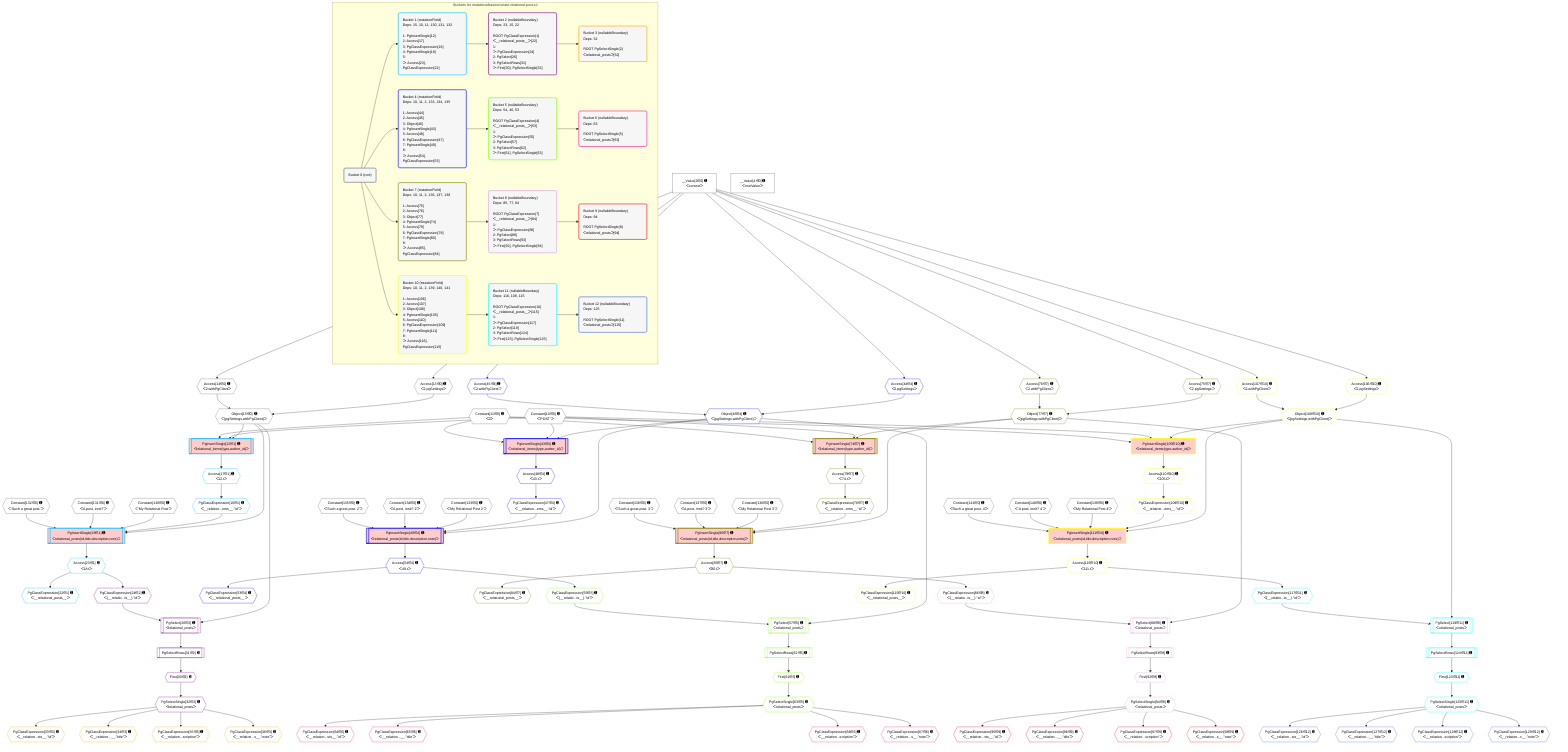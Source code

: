 %%{init: {'themeVariables': { 'fontSize': '12px'}}}%%
graph TD
    classDef path fill:#eee,stroke:#000,color:#000
    classDef plan fill:#fff,stroke-width:1px,color:#000
    classDef itemplan fill:#fff,stroke-width:2px,color:#000
    classDef unbatchedplan fill:#dff,stroke-width:1px,color:#000
    classDef sideeffectplan fill:#fcc,stroke-width:2px,color:#000
    classDef bucket fill:#f6f6f6,color:#000,stroke-width:2px,text-align:left


    %% plan dependencies
    Object15{{"Object[15∈0] ➊<br />ᐸ{pgSettings,withPgClient}ᐳ"}}:::plan
    Access13{{"Access[13∈0] ➊<br />ᐸ2.pgSettingsᐳ"}}:::plan
    Access14{{"Access[14∈0] ➊<br />ᐸ2.withPgClientᐳ"}}:::plan
    Access13 & Access14 --> Object15
    __Value2["__Value[2∈0] ➊<br />ᐸcontextᐳ"]:::plan
    __Value2 --> Access13
    __Value2 --> Access14
    __Value4["__Value[4∈0] ➊<br />ᐸrootValueᐳ"]:::plan
    Constant10{{"Constant[10∈0] ➊<br />ᐸ'POST'ᐳ"}}:::plan
    Constant11{{"Constant[11∈0] ➊<br />ᐸ2ᐳ"}}:::plan
    Constant130{{"Constant[130∈0] ➊<br />ᐸ'My Relational Post'ᐳ"}}:::plan
    Constant131{{"Constant[131∈0] ➊<br />ᐸ'A post, innit?'ᐳ"}}:::plan
    Constant132{{"Constant[132∈0] ➊<br />ᐸ'Such a great post.'ᐳ"}}:::plan
    Constant133{{"Constant[133∈0] ➊<br />ᐸ'My Relational Post 2'ᐳ"}}:::plan
    Constant134{{"Constant[134∈0] ➊<br />ᐸ'A post, innit? 2'ᐳ"}}:::plan
    Constant135{{"Constant[135∈0] ➊<br />ᐸ'Such a great post. 2'ᐳ"}}:::plan
    Constant136{{"Constant[136∈0] ➊<br />ᐸ'My Relational Post 3'ᐳ"}}:::plan
    Constant137{{"Constant[137∈0] ➊<br />ᐸ'A post, innit? 3'ᐳ"}}:::plan
    Constant138{{"Constant[138∈0] ➊<br />ᐸ'Such a great post. 3'ᐳ"}}:::plan
    Constant139{{"Constant[139∈0] ➊<br />ᐸ'My Relational Post 4'ᐳ"}}:::plan
    Constant140{{"Constant[140∈0] ➊<br />ᐸ'A post, innit? 4'ᐳ"}}:::plan
    Constant141{{"Constant[141∈0] ➊<br />ᐸ'Such a great post. 4'ᐳ"}}:::plan
    PgInsertSingle18[["PgInsertSingle[18∈1] ➊<br />ᐸrelational_posts(id,title,description,note)ᐳ"]]:::sideeffectplan
    PgClassExpression16{{"PgClassExpression[16∈1] ➊<br />ᐸ__relation...ems__.”id”ᐳ"}}:::plan
    Object15 & PgClassExpression16 & Constant130 & Constant131 & Constant132 --> PgInsertSingle18
    PgInsertSingle12[["PgInsertSingle[12∈1] ➊<br />ᐸrelational_items(type,author_id)ᐳ"]]:::sideeffectplan
    Object15 & Constant10 & Constant11 --> PgInsertSingle12
    Access17{{"Access[17∈1] ➊<br />ᐸ12.tᐳ"}}:::plan
    Access17 --> PgClassExpression16
    PgInsertSingle12 --> Access17
    PgClassExpression22{{"PgClassExpression[22∈1] ➊<br />ᐸ__relational_posts__ᐳ"}}:::plan
    Access23{{"Access[23∈1] ➊<br />ᐸ18.tᐳ"}}:::plan
    Access23 --> PgClassExpression22
    PgInsertSingle18 --> Access23
    PgSelect26[["PgSelect[26∈2] ➊<br />ᐸrelational_postsᐳ"]]:::plan
    PgClassExpression24{{"PgClassExpression[24∈2] ➊<br />ᐸ(__relatio...ts__).”id”ᐳ"}}:::plan
    Object15 & PgClassExpression24 --> PgSelect26
    Access23 --> PgClassExpression24
    First30{{"First[30∈2] ➊"}}:::plan
    PgSelectRows31[["PgSelectRows[31∈2] ➊"]]:::plan
    PgSelectRows31 --> First30
    PgSelect26 --> PgSelectRows31
    PgSelectSingle32{{"PgSelectSingle[32∈2] ➊<br />ᐸrelational_postsᐳ"}}:::plan
    First30 --> PgSelectSingle32
    PgClassExpression33{{"PgClassExpression[33∈3] ➊<br />ᐸ__relation...sts__.”id”ᐳ"}}:::plan
    PgSelectSingle32 --> PgClassExpression33
    PgClassExpression34{{"PgClassExpression[34∈3] ➊<br />ᐸ__relation...__.”title”ᐳ"}}:::plan
    PgSelectSingle32 --> PgClassExpression34
    PgClassExpression35{{"PgClassExpression[35∈3] ➊<br />ᐸ__relation...scription”ᐳ"}}:::plan
    PgSelectSingle32 --> PgClassExpression35
    PgClassExpression36{{"PgClassExpression[36∈3] ➊<br />ᐸ__relation...s__.”note”ᐳ"}}:::plan
    PgSelectSingle32 --> PgClassExpression36
    PgInsertSingle49[["PgInsertSingle[49∈4] ➊<br />ᐸrelational_posts(id,title,description,note)ᐳ"]]:::sideeffectplan
    Object46{{"Object[46∈4] ➊<br />ᐸ{pgSettings,withPgClient}ᐳ"}}:::plan
    PgClassExpression47{{"PgClassExpression[47∈4] ➊<br />ᐸ__relation...ems__.”id”ᐳ"}}:::plan
    Object46 & PgClassExpression47 & Constant133 & Constant134 & Constant135 --> PgInsertSingle49
    PgInsertSingle43[["PgInsertSingle[43∈4] ➊<br />ᐸrelational_items(type,author_id)ᐳ"]]:::sideeffectplan
    Object46 & Constant10 & Constant11 --> PgInsertSingle43
    Access44{{"Access[44∈4] ➊<br />ᐸ2.pgSettingsᐳ"}}:::plan
    Access45{{"Access[45∈4] ➊<br />ᐸ2.withPgClientᐳ"}}:::plan
    Access44 & Access45 --> Object46
    __Value2 --> Access44
    __Value2 --> Access45
    Access48{{"Access[48∈4] ➊<br />ᐸ43.tᐳ"}}:::plan
    Access48 --> PgClassExpression47
    PgInsertSingle43 --> Access48
    PgClassExpression53{{"PgClassExpression[53∈4] ➊<br />ᐸ__relational_posts__ᐳ"}}:::plan
    Access54{{"Access[54∈4] ➊<br />ᐸ49.tᐳ"}}:::plan
    Access54 --> PgClassExpression53
    PgInsertSingle49 --> Access54
    PgSelect57[["PgSelect[57∈5] ➊<br />ᐸrelational_postsᐳ"]]:::plan
    PgClassExpression55{{"PgClassExpression[55∈5] ➊<br />ᐸ(__relatio...ts__).”id”ᐳ"}}:::plan
    Object46 & PgClassExpression55 --> PgSelect57
    Access54 --> PgClassExpression55
    First61{{"First[61∈5] ➊"}}:::plan
    PgSelectRows62[["PgSelectRows[62∈5] ➊"]]:::plan
    PgSelectRows62 --> First61
    PgSelect57 --> PgSelectRows62
    PgSelectSingle63{{"PgSelectSingle[63∈5] ➊<br />ᐸrelational_postsᐳ"}}:::plan
    First61 --> PgSelectSingle63
    PgClassExpression64{{"PgClassExpression[64∈6] ➊<br />ᐸ__relation...sts__.”id”ᐳ"}}:::plan
    PgSelectSingle63 --> PgClassExpression64
    PgClassExpression65{{"PgClassExpression[65∈6] ➊<br />ᐸ__relation...__.”title”ᐳ"}}:::plan
    PgSelectSingle63 --> PgClassExpression65
    PgClassExpression66{{"PgClassExpression[66∈6] ➊<br />ᐸ__relation...scription”ᐳ"}}:::plan
    PgSelectSingle63 --> PgClassExpression66
    PgClassExpression67{{"PgClassExpression[67∈6] ➊<br />ᐸ__relation...s__.”note”ᐳ"}}:::plan
    PgSelectSingle63 --> PgClassExpression67
    PgInsertSingle80[["PgInsertSingle[80∈7] ➊<br />ᐸrelational_posts(id,title,description,note)ᐳ"]]:::sideeffectplan
    Object77{{"Object[77∈7] ➊<br />ᐸ{pgSettings,withPgClient}ᐳ"}}:::plan
    PgClassExpression78{{"PgClassExpression[78∈7] ➊<br />ᐸ__relation...ems__.”id”ᐳ"}}:::plan
    Object77 & PgClassExpression78 & Constant136 & Constant137 & Constant138 --> PgInsertSingle80
    PgInsertSingle74[["PgInsertSingle[74∈7] ➊<br />ᐸrelational_items(type,author_id)ᐳ"]]:::sideeffectplan
    Object77 & Constant10 & Constant11 --> PgInsertSingle74
    Access75{{"Access[75∈7] ➊<br />ᐸ2.pgSettingsᐳ"}}:::plan
    Access76{{"Access[76∈7] ➊<br />ᐸ2.withPgClientᐳ"}}:::plan
    Access75 & Access76 --> Object77
    __Value2 --> Access75
    __Value2 --> Access76
    Access79{{"Access[79∈7] ➊<br />ᐸ74.tᐳ"}}:::plan
    Access79 --> PgClassExpression78
    PgInsertSingle74 --> Access79
    PgClassExpression84{{"PgClassExpression[84∈7] ➊<br />ᐸ__relational_posts__ᐳ"}}:::plan
    Access85{{"Access[85∈7] ➊<br />ᐸ80.tᐳ"}}:::plan
    Access85 --> PgClassExpression84
    PgInsertSingle80 --> Access85
    PgSelect88[["PgSelect[88∈8] ➊<br />ᐸrelational_postsᐳ"]]:::plan
    PgClassExpression86{{"PgClassExpression[86∈8] ➊<br />ᐸ(__relatio...ts__).”id”ᐳ"}}:::plan
    Object77 & PgClassExpression86 --> PgSelect88
    Access85 --> PgClassExpression86
    First92{{"First[92∈8] ➊"}}:::plan
    PgSelectRows93[["PgSelectRows[93∈8] ➊"]]:::plan
    PgSelectRows93 --> First92
    PgSelect88 --> PgSelectRows93
    PgSelectSingle94{{"PgSelectSingle[94∈8] ➊<br />ᐸrelational_postsᐳ"}}:::plan
    First92 --> PgSelectSingle94
    PgClassExpression95{{"PgClassExpression[95∈9] ➊<br />ᐸ__relation...sts__.”id”ᐳ"}}:::plan
    PgSelectSingle94 --> PgClassExpression95
    PgClassExpression96{{"PgClassExpression[96∈9] ➊<br />ᐸ__relation...__.”title”ᐳ"}}:::plan
    PgSelectSingle94 --> PgClassExpression96
    PgClassExpression97{{"PgClassExpression[97∈9] ➊<br />ᐸ__relation...scription”ᐳ"}}:::plan
    PgSelectSingle94 --> PgClassExpression97
    PgClassExpression98{{"PgClassExpression[98∈9] ➊<br />ᐸ__relation...s__.”note”ᐳ"}}:::plan
    PgSelectSingle94 --> PgClassExpression98
    PgInsertSingle111[["PgInsertSingle[111∈10] ➊<br />ᐸrelational_posts(id,title,description,note)ᐳ"]]:::sideeffectplan
    Object108{{"Object[108∈10] ➊<br />ᐸ{pgSettings,withPgClient}ᐳ"}}:::plan
    PgClassExpression109{{"PgClassExpression[109∈10] ➊<br />ᐸ__relation...ems__.”id”ᐳ"}}:::plan
    Object108 & PgClassExpression109 & Constant139 & Constant140 & Constant141 --> PgInsertSingle111
    PgInsertSingle105[["PgInsertSingle[105∈10] ➊<br />ᐸrelational_items(type,author_id)ᐳ"]]:::sideeffectplan
    Object108 & Constant10 & Constant11 --> PgInsertSingle105
    Access106{{"Access[106∈10] ➊<br />ᐸ2.pgSettingsᐳ"}}:::plan
    Access107{{"Access[107∈10] ➊<br />ᐸ2.withPgClientᐳ"}}:::plan
    Access106 & Access107 --> Object108
    __Value2 --> Access106
    __Value2 --> Access107
    Access110{{"Access[110∈10] ➊<br />ᐸ105.tᐳ"}}:::plan
    Access110 --> PgClassExpression109
    PgInsertSingle105 --> Access110
    PgClassExpression115{{"PgClassExpression[115∈10] ➊<br />ᐸ__relational_posts__ᐳ"}}:::plan
    Access116{{"Access[116∈10] ➊<br />ᐸ111.tᐳ"}}:::plan
    Access116 --> PgClassExpression115
    PgInsertSingle111 --> Access116
    PgSelect119[["PgSelect[119∈11] ➊<br />ᐸrelational_postsᐳ"]]:::plan
    PgClassExpression117{{"PgClassExpression[117∈11] ➊<br />ᐸ(__relatio...ts__).”id”ᐳ"}}:::plan
    Object108 & PgClassExpression117 --> PgSelect119
    Access116 --> PgClassExpression117
    First123{{"First[123∈11] ➊"}}:::plan
    PgSelectRows124[["PgSelectRows[124∈11] ➊"]]:::plan
    PgSelectRows124 --> First123
    PgSelect119 --> PgSelectRows124
    PgSelectSingle125{{"PgSelectSingle[125∈11] ➊<br />ᐸrelational_postsᐳ"}}:::plan
    First123 --> PgSelectSingle125
    PgClassExpression126{{"PgClassExpression[126∈12] ➊<br />ᐸ__relation...sts__.”id”ᐳ"}}:::plan
    PgSelectSingle125 --> PgClassExpression126
    PgClassExpression127{{"PgClassExpression[127∈12] ➊<br />ᐸ__relation...__.”title”ᐳ"}}:::plan
    PgSelectSingle125 --> PgClassExpression127
    PgClassExpression128{{"PgClassExpression[128∈12] ➊<br />ᐸ__relation...scription”ᐳ"}}:::plan
    PgSelectSingle125 --> PgClassExpression128
    PgClassExpression129{{"PgClassExpression[129∈12] ➊<br />ᐸ__relation...s__.”note”ᐳ"}}:::plan
    PgSelectSingle125 --> PgClassExpression129

    %% define steps

    subgraph "Buckets for mutations/basics/create-relational-post-x4"
    Bucket0("Bucket 0 (root)"):::bucket
    classDef bucket0 stroke:#696969
    class Bucket0,__Value2,__Value4,Constant10,Constant11,Access13,Access14,Object15,Constant130,Constant131,Constant132,Constant133,Constant134,Constant135,Constant136,Constant137,Constant138,Constant139,Constant140,Constant141 bucket0
    Bucket1("Bucket 1 (mutationField)<br />Deps: 15, 10, 11, 130, 131, 132<br /><br />1: PgInsertSingle[12]<br />2: Access[17]<br />3: PgClassExpression[16]<br />4: PgInsertSingle[18]<br />5: <br />ᐳ: Access[23], PgClassExpression[22]"):::bucket
    classDef bucket1 stroke:#00bfff
    class Bucket1,PgInsertSingle12,PgClassExpression16,Access17,PgInsertSingle18,PgClassExpression22,Access23 bucket1
    Bucket2("Bucket 2 (nullableBoundary)<br />Deps: 23, 15, 22<br /><br />ROOT PgClassExpression{1}ᐸ__relational_posts__ᐳ[22]<br />1: <br />ᐳ: PgClassExpression[24]<br />2: PgSelect[26]<br />3: PgSelectRows[31]<br />ᐳ: First[30], PgSelectSingle[32]"):::bucket
    classDef bucket2 stroke:#7f007f
    class Bucket2,PgClassExpression24,PgSelect26,First30,PgSelectRows31,PgSelectSingle32 bucket2
    Bucket3("Bucket 3 (nullableBoundary)<br />Deps: 32<br /><br />ROOT PgSelectSingle{2}ᐸrelational_postsᐳ[32]"):::bucket
    classDef bucket3 stroke:#ffa500
    class Bucket3,PgClassExpression33,PgClassExpression34,PgClassExpression35,PgClassExpression36 bucket3
    Bucket4("Bucket 4 (mutationField)<br />Deps: 10, 11, 2, 133, 134, 135<br /><br />1: Access[44]<br />2: Access[45]<br />3: Object[46]<br />4: PgInsertSingle[43]<br />5: Access[48]<br />6: PgClassExpression[47]<br />7: PgInsertSingle[49]<br />8: <br />ᐳ: Access[54], PgClassExpression[53]"):::bucket
    classDef bucket4 stroke:#0000ff
    class Bucket4,PgInsertSingle43,Access44,Access45,Object46,PgClassExpression47,Access48,PgInsertSingle49,PgClassExpression53,Access54 bucket4
    Bucket5("Bucket 5 (nullableBoundary)<br />Deps: 54, 46, 53<br /><br />ROOT PgClassExpression{4}ᐸ__relational_posts__ᐳ[53]<br />1: <br />ᐳ: PgClassExpression[55]<br />2: PgSelect[57]<br />3: PgSelectRows[62]<br />ᐳ: First[61], PgSelectSingle[63]"):::bucket
    classDef bucket5 stroke:#7fff00
    class Bucket5,PgClassExpression55,PgSelect57,First61,PgSelectRows62,PgSelectSingle63 bucket5
    Bucket6("Bucket 6 (nullableBoundary)<br />Deps: 63<br /><br />ROOT PgSelectSingle{5}ᐸrelational_postsᐳ[63]"):::bucket
    classDef bucket6 stroke:#ff1493
    class Bucket6,PgClassExpression64,PgClassExpression65,PgClassExpression66,PgClassExpression67 bucket6
    Bucket7("Bucket 7 (mutationField)<br />Deps: 10, 11, 2, 136, 137, 138<br /><br />1: Access[75]<br />2: Access[76]<br />3: Object[77]<br />4: PgInsertSingle[74]<br />5: Access[79]<br />6: PgClassExpression[78]<br />7: PgInsertSingle[80]<br />8: <br />ᐳ: Access[85], PgClassExpression[84]"):::bucket
    classDef bucket7 stroke:#808000
    class Bucket7,PgInsertSingle74,Access75,Access76,Object77,PgClassExpression78,Access79,PgInsertSingle80,PgClassExpression84,Access85 bucket7
    Bucket8("Bucket 8 (nullableBoundary)<br />Deps: 85, 77, 84<br /><br />ROOT PgClassExpression{7}ᐸ__relational_posts__ᐳ[84]<br />1: <br />ᐳ: PgClassExpression[86]<br />2: PgSelect[88]<br />3: PgSelectRows[93]<br />ᐳ: First[92], PgSelectSingle[94]"):::bucket
    classDef bucket8 stroke:#dda0dd
    class Bucket8,PgClassExpression86,PgSelect88,First92,PgSelectRows93,PgSelectSingle94 bucket8
    Bucket9("Bucket 9 (nullableBoundary)<br />Deps: 94<br /><br />ROOT PgSelectSingle{8}ᐸrelational_postsᐳ[94]"):::bucket
    classDef bucket9 stroke:#ff0000
    class Bucket9,PgClassExpression95,PgClassExpression96,PgClassExpression97,PgClassExpression98 bucket9
    Bucket10("Bucket 10 (mutationField)<br />Deps: 10, 11, 2, 139, 140, 141<br /><br />1: Access[106]<br />2: Access[107]<br />3: Object[108]<br />4: PgInsertSingle[105]<br />5: Access[110]<br />6: PgClassExpression[109]<br />7: PgInsertSingle[111]<br />8: <br />ᐳ: Access[116], PgClassExpression[115]"):::bucket
    classDef bucket10 stroke:#ffff00
    class Bucket10,PgInsertSingle105,Access106,Access107,Object108,PgClassExpression109,Access110,PgInsertSingle111,PgClassExpression115,Access116 bucket10
    Bucket11("Bucket 11 (nullableBoundary)<br />Deps: 116, 108, 115<br /><br />ROOT PgClassExpression{10}ᐸ__relational_posts__ᐳ[115]<br />1: <br />ᐳ: PgClassExpression[117]<br />2: PgSelect[119]<br />3: PgSelectRows[124]<br />ᐳ: First[123], PgSelectSingle[125]"):::bucket
    classDef bucket11 stroke:#00ffff
    class Bucket11,PgClassExpression117,PgSelect119,First123,PgSelectRows124,PgSelectSingle125 bucket11
    Bucket12("Bucket 12 (nullableBoundary)<br />Deps: 125<br /><br />ROOT PgSelectSingle{11}ᐸrelational_postsᐳ[125]"):::bucket
    classDef bucket12 stroke:#4169e1
    class Bucket12,PgClassExpression126,PgClassExpression127,PgClassExpression128,PgClassExpression129 bucket12
    Bucket0 --> Bucket1 & Bucket4 & Bucket7 & Bucket10
    Bucket1 --> Bucket2
    Bucket2 --> Bucket3
    Bucket4 --> Bucket5
    Bucket5 --> Bucket6
    Bucket7 --> Bucket8
    Bucket8 --> Bucket9
    Bucket10 --> Bucket11
    Bucket11 --> Bucket12
    end